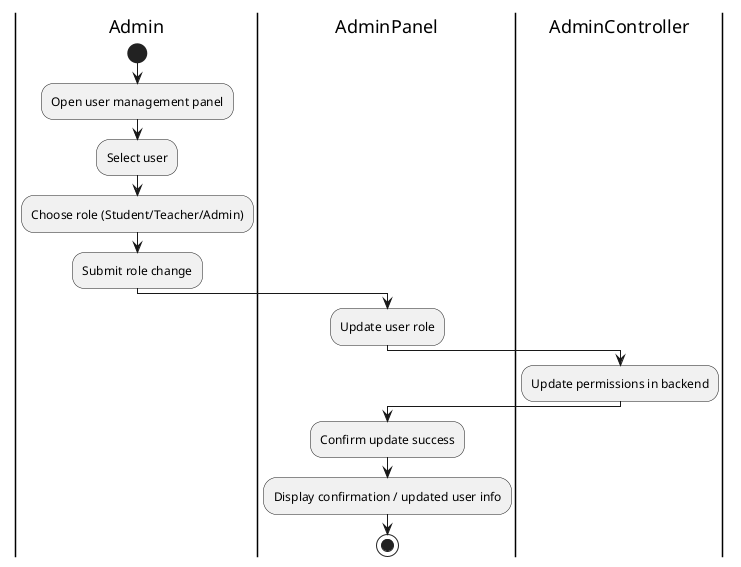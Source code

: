 @startuml AssignRoles
|Admin|
start
:Open user management panel;
:Select user;
:Choose role (Student/Teacher/Admin);
:Submit role change;
|AdminPanel|
:Update user role;
|AdminController|
:Update permissions in backend;
|AdminPanel|
:Confirm update success;
:Display confirmation / updated user info;
stop
@enduml